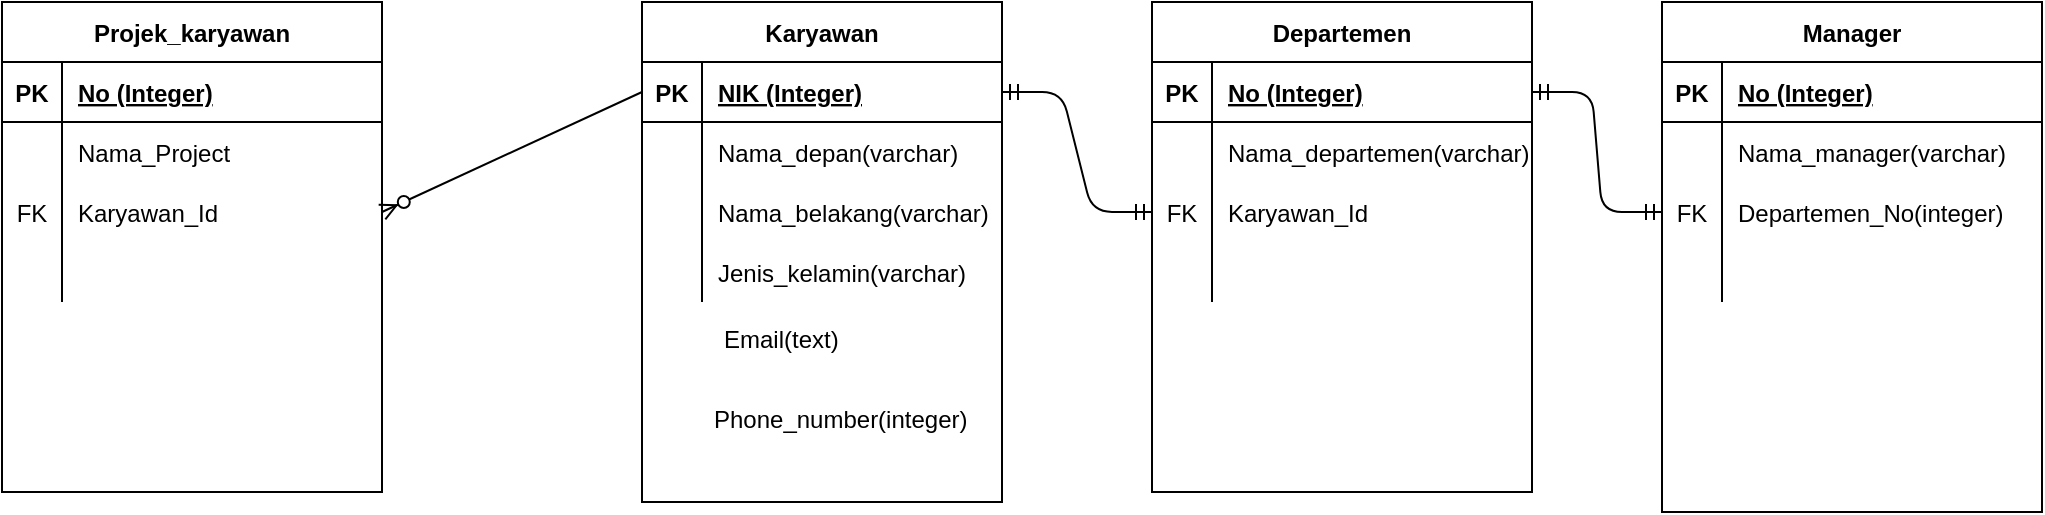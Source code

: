 <mxfile version="13.6.9" type="github"><diagram id="-4VT1vdcXowWyoKo0Ura" name="Page-1"><mxGraphModel dx="679" dy="404" grid="1" gridSize="10" guides="1" tooltips="1" connect="1" arrows="1" fold="1" page="1" pageScale="1" pageWidth="1600" pageHeight="1200" math="0" shadow="0"><root><mxCell id="0"/><mxCell id="1" parent="0"/><mxCell id="Nvjt_R1TDqoy-eNmoyZ0-29" value="Email(text)" style="text;strokeColor=none;fillColor=none;spacingLeft=4;spacingRight=4;overflow=hidden;rotatable=0;points=[[0,0.5],[1,0.5]];portConstraint=eastwest;fontSize=12;" parent="1" vertex="1"><mxGeometry x="485" y="200" width="110" height="30" as="geometry"/></mxCell><mxCell id="Nvjt_R1TDqoy-eNmoyZ0-30" value="Phone_number(integer)" style="text;strokeColor=none;fillColor=none;spacingLeft=4;spacingRight=4;overflow=hidden;rotatable=0;points=[[0,0.5],[1,0.5]];portConstraint=eastwest;fontSize=12;" parent="1" vertex="1"><mxGeometry x="480" y="240" width="140" height="30" as="geometry"/></mxCell><mxCell id="Nvjt_R1TDqoy-eNmoyZ0-44" value="" style="edgeStyle=entityRelationEdgeStyle;fontSize=12;html=1;endArrow=ERmandOne;startArrow=ERmandOne;exitX=1;exitY=0.5;exitDx=0;exitDy=0;" parent="1" source="Nvjt_R1TDqoy-eNmoyZ0-2" target="Nvjt_R1TDqoy-eNmoyZ0-38" edge="1"><mxGeometry width="100" height="100" relative="1" as="geometry"><mxPoint x="720" y="255" as="sourcePoint"/><mxPoint x="820" y="155" as="targetPoint"/></mxGeometry></mxCell><mxCell id="Nvjt_R1TDqoy-eNmoyZ0-58" value="" style="edgeStyle=entityRelationEdgeStyle;fontSize=12;html=1;endArrow=ERmandOne;startArrow=ERmandOne;exitX=1;exitY=0.5;exitDx=0;exitDy=0;" parent="1" source="Nvjt_R1TDqoy-eNmoyZ0-32" target="Nvjt_R1TDqoy-eNmoyZ0-52" edge="1"><mxGeometry width="100" height="100" relative="1" as="geometry"><mxPoint x="950" y="145" as="sourcePoint"/><mxPoint x="1060" y="205" as="targetPoint"/></mxGeometry></mxCell><mxCell id="Nvjt_R1TDqoy-eNmoyZ0-45" value="Manager" style="shape=table;startSize=30;container=1;collapsible=1;childLayout=tableLayout;fixedRows=1;rowLines=0;fontStyle=1;align=center;resizeLast=1;" parent="1" vertex="1"><mxGeometry x="960" y="45" width="190" height="255" as="geometry"/></mxCell><mxCell id="Nvjt_R1TDqoy-eNmoyZ0-46" value="" style="shape=partialRectangle;collapsible=0;dropTarget=0;pointerEvents=0;fillColor=none;top=0;left=0;bottom=1;right=0;points=[[0,0.5],[1,0.5]];portConstraint=eastwest;" parent="Nvjt_R1TDqoy-eNmoyZ0-45" vertex="1"><mxGeometry y="30" width="190" height="30" as="geometry"/></mxCell><mxCell id="Nvjt_R1TDqoy-eNmoyZ0-47" value="PK" style="shape=partialRectangle;connectable=0;fillColor=none;top=0;left=0;bottom=0;right=0;fontStyle=1;overflow=hidden;" parent="Nvjt_R1TDqoy-eNmoyZ0-46" vertex="1"><mxGeometry width="30" height="30" as="geometry"/></mxCell><mxCell id="Nvjt_R1TDqoy-eNmoyZ0-48" value="No (Integer)" style="shape=partialRectangle;connectable=0;fillColor=none;top=0;left=0;bottom=0;right=0;align=left;spacingLeft=6;fontStyle=5;overflow=hidden;" parent="Nvjt_R1TDqoy-eNmoyZ0-46" vertex="1"><mxGeometry x="30" width="160" height="30" as="geometry"/></mxCell><mxCell id="Nvjt_R1TDqoy-eNmoyZ0-49" value="" style="shape=partialRectangle;collapsible=0;dropTarget=0;pointerEvents=0;fillColor=none;top=0;left=0;bottom=0;right=0;points=[[0,0.5],[1,0.5]];portConstraint=eastwest;" parent="Nvjt_R1TDqoy-eNmoyZ0-45" vertex="1"><mxGeometry y="60" width="190" height="30" as="geometry"/></mxCell><mxCell id="Nvjt_R1TDqoy-eNmoyZ0-50" value="" style="shape=partialRectangle;connectable=0;fillColor=none;top=0;left=0;bottom=0;right=0;editable=1;overflow=hidden;" parent="Nvjt_R1TDqoy-eNmoyZ0-49" vertex="1"><mxGeometry width="30" height="30" as="geometry"/></mxCell><mxCell id="Nvjt_R1TDqoy-eNmoyZ0-51" value="Nama_manager(varchar)" style="shape=partialRectangle;connectable=0;fillColor=none;top=0;left=0;bottom=0;right=0;align=left;spacingLeft=6;overflow=hidden;" parent="Nvjt_R1TDqoy-eNmoyZ0-49" vertex="1"><mxGeometry x="30" width="160" height="30" as="geometry"/></mxCell><mxCell id="Nvjt_R1TDqoy-eNmoyZ0-52" value="" style="shape=partialRectangle;collapsible=0;dropTarget=0;pointerEvents=0;fillColor=none;top=0;left=0;bottom=0;right=0;points=[[0,0.5],[1,0.5]];portConstraint=eastwest;" parent="Nvjt_R1TDqoy-eNmoyZ0-45" vertex="1"><mxGeometry y="90" width="190" height="30" as="geometry"/></mxCell><mxCell id="Nvjt_R1TDqoy-eNmoyZ0-53" value="FK" style="shape=partialRectangle;connectable=0;fillColor=none;top=0;left=0;bottom=0;right=0;editable=1;overflow=hidden;" parent="Nvjt_R1TDqoy-eNmoyZ0-52" vertex="1"><mxGeometry width="30" height="30" as="geometry"/></mxCell><mxCell id="Nvjt_R1TDqoy-eNmoyZ0-54" value="Departemen_No(integer)" style="shape=partialRectangle;connectable=0;fillColor=none;top=0;left=0;bottom=0;right=0;align=left;spacingLeft=6;overflow=hidden;" parent="Nvjt_R1TDqoy-eNmoyZ0-52" vertex="1"><mxGeometry x="30" width="160" height="30" as="geometry"/></mxCell><mxCell id="Nvjt_R1TDqoy-eNmoyZ0-55" value="" style="shape=partialRectangle;collapsible=0;dropTarget=0;pointerEvents=0;fillColor=none;top=0;left=0;bottom=0;right=0;points=[[0,0.5],[1,0.5]];portConstraint=eastwest;" parent="Nvjt_R1TDqoy-eNmoyZ0-45" vertex="1"><mxGeometry y="120" width="190" height="30" as="geometry"/></mxCell><mxCell id="Nvjt_R1TDqoy-eNmoyZ0-56" value="" style="shape=partialRectangle;connectable=0;fillColor=none;top=0;left=0;bottom=0;right=0;editable=1;overflow=hidden;" parent="Nvjt_R1TDqoy-eNmoyZ0-55" vertex="1"><mxGeometry width="30" height="30" as="geometry"/></mxCell><mxCell id="Nvjt_R1TDqoy-eNmoyZ0-57" value="" style="shape=partialRectangle;connectable=0;fillColor=none;top=0;left=0;bottom=0;right=0;align=left;spacingLeft=6;overflow=hidden;" parent="Nvjt_R1TDqoy-eNmoyZ0-55" vertex="1"><mxGeometry x="30" width="160" height="30" as="geometry"/></mxCell><mxCell id="Nvjt_R1TDqoy-eNmoyZ0-1" value="Karyawan" style="shape=table;startSize=30;container=1;collapsible=1;childLayout=tableLayout;fixedRows=1;rowLines=0;fontStyle=1;align=center;resizeLast=1;" parent="1" vertex="1"><mxGeometry x="450" y="45" width="180" height="250" as="geometry"/></mxCell><mxCell id="Nvjt_R1TDqoy-eNmoyZ0-2" value="" style="shape=partialRectangle;collapsible=0;dropTarget=0;pointerEvents=0;fillColor=none;top=0;left=0;bottom=1;right=0;points=[[0,0.5],[1,0.5]];portConstraint=eastwest;" parent="Nvjt_R1TDqoy-eNmoyZ0-1" vertex="1"><mxGeometry y="30" width="180" height="30" as="geometry"/></mxCell><mxCell id="Nvjt_R1TDqoy-eNmoyZ0-3" value="PK" style="shape=partialRectangle;connectable=0;fillColor=none;top=0;left=0;bottom=0;right=0;fontStyle=1;overflow=hidden;" parent="Nvjt_R1TDqoy-eNmoyZ0-2" vertex="1"><mxGeometry width="30" height="30" as="geometry"/></mxCell><mxCell id="Nvjt_R1TDqoy-eNmoyZ0-4" value="NIK (Integer)" style="shape=partialRectangle;connectable=0;fillColor=none;top=0;left=0;bottom=0;right=0;align=left;spacingLeft=6;fontStyle=5;overflow=hidden;" parent="Nvjt_R1TDqoy-eNmoyZ0-2" vertex="1"><mxGeometry x="30" width="150" height="30" as="geometry"/></mxCell><mxCell id="Nvjt_R1TDqoy-eNmoyZ0-5" value="" style="shape=partialRectangle;collapsible=0;dropTarget=0;pointerEvents=0;fillColor=none;top=0;left=0;bottom=0;right=0;points=[[0,0.5],[1,0.5]];portConstraint=eastwest;" parent="Nvjt_R1TDqoy-eNmoyZ0-1" vertex="1"><mxGeometry y="60" width="180" height="30" as="geometry"/></mxCell><mxCell id="Nvjt_R1TDqoy-eNmoyZ0-6" value="" style="shape=partialRectangle;connectable=0;fillColor=none;top=0;left=0;bottom=0;right=0;editable=1;overflow=hidden;" parent="Nvjt_R1TDqoy-eNmoyZ0-5" vertex="1"><mxGeometry width="30" height="30" as="geometry"/></mxCell><mxCell id="Nvjt_R1TDqoy-eNmoyZ0-7" value="Nama_depan(varchar)" style="shape=partialRectangle;connectable=0;fillColor=none;top=0;left=0;bottom=0;right=0;align=left;spacingLeft=6;overflow=hidden;" parent="Nvjt_R1TDqoy-eNmoyZ0-5" vertex="1"><mxGeometry x="30" width="150" height="30" as="geometry"/></mxCell><mxCell id="Nvjt_R1TDqoy-eNmoyZ0-8" value="" style="shape=partialRectangle;collapsible=0;dropTarget=0;pointerEvents=0;fillColor=none;top=0;left=0;bottom=0;right=0;points=[[0,0.5],[1,0.5]];portConstraint=eastwest;" parent="Nvjt_R1TDqoy-eNmoyZ0-1" vertex="1"><mxGeometry y="90" width="180" height="30" as="geometry"/></mxCell><mxCell id="Nvjt_R1TDqoy-eNmoyZ0-9" value="" style="shape=partialRectangle;connectable=0;fillColor=none;top=0;left=0;bottom=0;right=0;editable=1;overflow=hidden;" parent="Nvjt_R1TDqoy-eNmoyZ0-8" vertex="1"><mxGeometry width="30" height="30" as="geometry"/></mxCell><mxCell id="Nvjt_R1TDqoy-eNmoyZ0-10" value="Nama_belakang(varchar)" style="shape=partialRectangle;connectable=0;fillColor=none;top=0;left=0;bottom=0;right=0;align=left;spacingLeft=6;overflow=hidden;" parent="Nvjt_R1TDqoy-eNmoyZ0-8" vertex="1"><mxGeometry x="30" width="150" height="30" as="geometry"/></mxCell><mxCell id="Nvjt_R1TDqoy-eNmoyZ0-11" value="" style="shape=partialRectangle;collapsible=0;dropTarget=0;pointerEvents=0;fillColor=none;top=0;left=0;bottom=0;right=0;points=[[0,0.5],[1,0.5]];portConstraint=eastwest;" parent="Nvjt_R1TDqoy-eNmoyZ0-1" vertex="1"><mxGeometry y="120" width="180" height="30" as="geometry"/></mxCell><mxCell id="Nvjt_R1TDqoy-eNmoyZ0-12" value="" style="shape=partialRectangle;connectable=0;fillColor=none;top=0;left=0;bottom=0;right=0;editable=1;overflow=hidden;" parent="Nvjt_R1TDqoy-eNmoyZ0-11" vertex="1"><mxGeometry width="30" height="30" as="geometry"/></mxCell><mxCell id="Nvjt_R1TDqoy-eNmoyZ0-13" value="Jenis_kelamin(varchar)" style="shape=partialRectangle;connectable=0;fillColor=none;top=0;left=0;bottom=0;right=0;align=left;spacingLeft=6;overflow=hidden;" parent="Nvjt_R1TDqoy-eNmoyZ0-11" vertex="1"><mxGeometry x="30" width="150" height="30" as="geometry"/></mxCell><mxCell id="Nvjt_R1TDqoy-eNmoyZ0-31" value="Departemen" style="shape=table;startSize=30;container=1;collapsible=1;childLayout=tableLayout;fixedRows=1;rowLines=0;fontStyle=1;align=center;resizeLast=1;" parent="1" vertex="1"><mxGeometry x="705" y="45" width="190" height="245" as="geometry"/></mxCell><mxCell id="Nvjt_R1TDqoy-eNmoyZ0-32" value="" style="shape=partialRectangle;collapsible=0;dropTarget=0;pointerEvents=0;fillColor=none;top=0;left=0;bottom=1;right=0;points=[[0,0.5],[1,0.5]];portConstraint=eastwest;" parent="Nvjt_R1TDqoy-eNmoyZ0-31" vertex="1"><mxGeometry y="30" width="190" height="30" as="geometry"/></mxCell><mxCell id="Nvjt_R1TDqoy-eNmoyZ0-33" value="PK" style="shape=partialRectangle;connectable=0;fillColor=none;top=0;left=0;bottom=0;right=0;fontStyle=1;overflow=hidden;" parent="Nvjt_R1TDqoy-eNmoyZ0-32" vertex="1"><mxGeometry width="30" height="30" as="geometry"/></mxCell><mxCell id="Nvjt_R1TDqoy-eNmoyZ0-34" value="No (Integer)" style="shape=partialRectangle;connectable=0;fillColor=none;top=0;left=0;bottom=0;right=0;align=left;spacingLeft=6;fontStyle=5;overflow=hidden;" parent="Nvjt_R1TDqoy-eNmoyZ0-32" vertex="1"><mxGeometry x="30" width="160" height="30" as="geometry"/></mxCell><mxCell id="Nvjt_R1TDqoy-eNmoyZ0-35" value="" style="shape=partialRectangle;collapsible=0;dropTarget=0;pointerEvents=0;fillColor=none;top=0;left=0;bottom=0;right=0;points=[[0,0.5],[1,0.5]];portConstraint=eastwest;" parent="Nvjt_R1TDqoy-eNmoyZ0-31" vertex="1"><mxGeometry y="60" width="190" height="30" as="geometry"/></mxCell><mxCell id="Nvjt_R1TDqoy-eNmoyZ0-36" value="" style="shape=partialRectangle;connectable=0;fillColor=none;top=0;left=0;bottom=0;right=0;editable=1;overflow=hidden;" parent="Nvjt_R1TDqoy-eNmoyZ0-35" vertex="1"><mxGeometry width="30" height="30" as="geometry"/></mxCell><mxCell id="Nvjt_R1TDqoy-eNmoyZ0-37" value="Nama_departemen(varchar)" style="shape=partialRectangle;connectable=0;fillColor=none;top=0;left=0;bottom=0;right=0;align=left;spacingLeft=6;overflow=hidden;" parent="Nvjt_R1TDqoy-eNmoyZ0-35" vertex="1"><mxGeometry x="30" width="160" height="30" as="geometry"/></mxCell><mxCell id="Nvjt_R1TDqoy-eNmoyZ0-38" value="" style="shape=partialRectangle;collapsible=0;dropTarget=0;pointerEvents=0;fillColor=none;top=0;left=0;bottom=0;right=0;points=[[0,0.5],[1,0.5]];portConstraint=eastwest;" parent="Nvjt_R1TDqoy-eNmoyZ0-31" vertex="1"><mxGeometry y="90" width="190" height="30" as="geometry"/></mxCell><mxCell id="Nvjt_R1TDqoy-eNmoyZ0-39" value="FK" style="shape=partialRectangle;connectable=0;fillColor=none;top=0;left=0;bottom=0;right=0;editable=1;overflow=hidden;" parent="Nvjt_R1TDqoy-eNmoyZ0-38" vertex="1"><mxGeometry width="30" height="30" as="geometry"/></mxCell><mxCell id="Nvjt_R1TDqoy-eNmoyZ0-40" value="Karyawan_Id" style="shape=partialRectangle;connectable=0;fillColor=none;top=0;left=0;bottom=0;right=0;align=left;spacingLeft=6;overflow=hidden;" parent="Nvjt_R1TDqoy-eNmoyZ0-38" vertex="1"><mxGeometry x="30" width="160" height="30" as="geometry"/></mxCell><mxCell id="Nvjt_R1TDqoy-eNmoyZ0-41" value="" style="shape=partialRectangle;collapsible=0;dropTarget=0;pointerEvents=0;fillColor=none;top=0;left=0;bottom=0;right=0;points=[[0,0.5],[1,0.5]];portConstraint=eastwest;" parent="Nvjt_R1TDqoy-eNmoyZ0-31" vertex="1"><mxGeometry y="120" width="190" height="30" as="geometry"/></mxCell><mxCell id="Nvjt_R1TDqoy-eNmoyZ0-42" value="" style="shape=partialRectangle;connectable=0;fillColor=none;top=0;left=0;bottom=0;right=0;editable=1;overflow=hidden;" parent="Nvjt_R1TDqoy-eNmoyZ0-41" vertex="1"><mxGeometry width="30" height="30" as="geometry"/></mxCell><mxCell id="Nvjt_R1TDqoy-eNmoyZ0-43" value="" style="shape=partialRectangle;connectable=0;fillColor=none;top=0;left=0;bottom=0;right=0;align=left;spacingLeft=6;overflow=hidden;" parent="Nvjt_R1TDqoy-eNmoyZ0-41" vertex="1"><mxGeometry x="30" width="160" height="30" as="geometry"/></mxCell><mxCell id="Nvjt_R1TDqoy-eNmoyZ0-76" value="" style="fontSize=12;html=1;endArrow=ERzeroToMany;endFill=1;exitX=0;exitY=0.5;exitDx=0;exitDy=0;entryX=1;entryY=0.5;entryDx=0;entryDy=0;" parent="1" source="Nvjt_R1TDqoy-eNmoyZ0-2" target="Nvjt_R1TDqoy-eNmoyZ0-67" edge="1"><mxGeometry width="100" height="100" relative="1" as="geometry"><mxPoint x="430" y="200" as="sourcePoint"/><mxPoint x="330" y="150" as="targetPoint"/></mxGeometry></mxCell><mxCell id="Nvjt_R1TDqoy-eNmoyZ0-60" value="Projek_karyawan" style="shape=table;startSize=30;container=1;collapsible=1;childLayout=tableLayout;fixedRows=1;rowLines=0;fontStyle=1;align=center;resizeLast=1;" parent="1" vertex="1"><mxGeometry x="130" y="45" width="190" height="245" as="geometry"/></mxCell><mxCell id="Nvjt_R1TDqoy-eNmoyZ0-61" value="" style="shape=partialRectangle;collapsible=0;dropTarget=0;pointerEvents=0;fillColor=none;top=0;left=0;bottom=1;right=0;points=[[0,0.5],[1,0.5]];portConstraint=eastwest;" parent="Nvjt_R1TDqoy-eNmoyZ0-60" vertex="1"><mxGeometry y="30" width="190" height="30" as="geometry"/></mxCell><mxCell id="Nvjt_R1TDqoy-eNmoyZ0-62" value="PK" style="shape=partialRectangle;connectable=0;fillColor=none;top=0;left=0;bottom=0;right=0;fontStyle=1;overflow=hidden;" parent="Nvjt_R1TDqoy-eNmoyZ0-61" vertex="1"><mxGeometry width="30" height="30" as="geometry"/></mxCell><mxCell id="Nvjt_R1TDqoy-eNmoyZ0-63" value="No (Integer)" style="shape=partialRectangle;connectable=0;fillColor=none;top=0;left=0;bottom=0;right=0;align=left;spacingLeft=6;fontStyle=5;overflow=hidden;" parent="Nvjt_R1TDqoy-eNmoyZ0-61" vertex="1"><mxGeometry x="30" width="160" height="30" as="geometry"/></mxCell><mxCell id="Nvjt_R1TDqoy-eNmoyZ0-64" value="" style="shape=partialRectangle;collapsible=0;dropTarget=0;pointerEvents=0;fillColor=none;top=0;left=0;bottom=0;right=0;points=[[0,0.5],[1,0.5]];portConstraint=eastwest;" parent="Nvjt_R1TDqoy-eNmoyZ0-60" vertex="1"><mxGeometry y="60" width="190" height="30" as="geometry"/></mxCell><mxCell id="Nvjt_R1TDqoy-eNmoyZ0-65" value="" style="shape=partialRectangle;connectable=0;fillColor=none;top=0;left=0;bottom=0;right=0;editable=1;overflow=hidden;" parent="Nvjt_R1TDqoy-eNmoyZ0-64" vertex="1"><mxGeometry width="30" height="30" as="geometry"/></mxCell><mxCell id="Nvjt_R1TDqoy-eNmoyZ0-66" value="Nama_Project" style="shape=partialRectangle;connectable=0;fillColor=none;top=0;left=0;bottom=0;right=0;align=left;spacingLeft=6;overflow=hidden;" parent="Nvjt_R1TDqoy-eNmoyZ0-64" vertex="1"><mxGeometry x="30" width="160" height="30" as="geometry"/></mxCell><mxCell id="Nvjt_R1TDqoy-eNmoyZ0-67" value="" style="shape=partialRectangle;collapsible=0;dropTarget=0;pointerEvents=0;fillColor=none;top=0;left=0;bottom=0;right=0;points=[[0,0.5],[1,0.5]];portConstraint=eastwest;" parent="Nvjt_R1TDqoy-eNmoyZ0-60" vertex="1"><mxGeometry y="90" width="190" height="30" as="geometry"/></mxCell><mxCell id="Nvjt_R1TDqoy-eNmoyZ0-68" value="FK" style="shape=partialRectangle;connectable=0;fillColor=none;top=0;left=0;bottom=0;right=0;editable=1;overflow=hidden;" parent="Nvjt_R1TDqoy-eNmoyZ0-67" vertex="1"><mxGeometry width="30" height="30" as="geometry"/></mxCell><mxCell id="Nvjt_R1TDqoy-eNmoyZ0-69" value="Karyawan_Id" style="shape=partialRectangle;connectable=0;fillColor=none;top=0;left=0;bottom=0;right=0;align=left;spacingLeft=6;overflow=hidden;" parent="Nvjt_R1TDqoy-eNmoyZ0-67" vertex="1"><mxGeometry x="30" width="160" height="30" as="geometry"/></mxCell><mxCell id="Nvjt_R1TDqoy-eNmoyZ0-70" value="" style="shape=partialRectangle;collapsible=0;dropTarget=0;pointerEvents=0;fillColor=none;top=0;left=0;bottom=0;right=0;points=[[0,0.5],[1,0.5]];portConstraint=eastwest;" parent="Nvjt_R1TDqoy-eNmoyZ0-60" vertex="1"><mxGeometry y="120" width="190" height="30" as="geometry"/></mxCell><mxCell id="Nvjt_R1TDqoy-eNmoyZ0-71" value="" style="shape=partialRectangle;connectable=0;fillColor=none;top=0;left=0;bottom=0;right=0;editable=1;overflow=hidden;" parent="Nvjt_R1TDqoy-eNmoyZ0-70" vertex="1"><mxGeometry width="30" height="30" as="geometry"/></mxCell><mxCell id="Nvjt_R1TDqoy-eNmoyZ0-72" value="" style="shape=partialRectangle;connectable=0;fillColor=none;top=0;left=0;bottom=0;right=0;align=left;spacingLeft=6;overflow=hidden;" parent="Nvjt_R1TDqoy-eNmoyZ0-70" vertex="1"><mxGeometry x="30" width="160" height="30" as="geometry"/></mxCell></root></mxGraphModel></diagram></mxfile>
